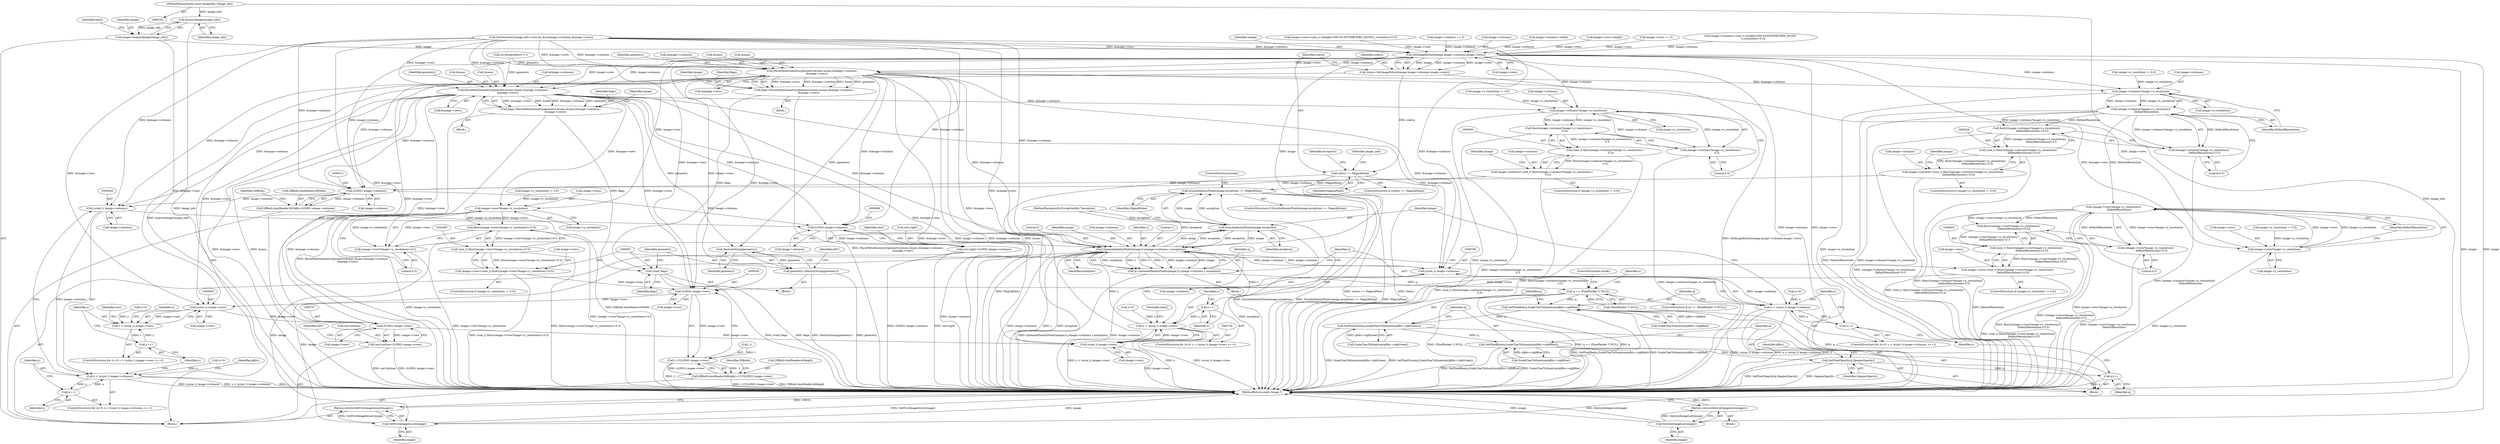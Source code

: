 digraph "0_ImageMagick_f6e9d0d9955e85bdd7540b251cd50d598dacc5e6_15@pointer" {
"1000123" [label="(Call,AcquireImage(image_info))"];
"1000104" [label="(MethodParameterIn,const ImageInfo *image_info)"];
"1000121" [label="(Call,image=AcquireImage(image_info))"];
"1000283" [label="(Call,SetImageExtent(image,image->columns,image->rows))"];
"1000281" [label="(Call,status=SetImageExtent(image,image->columns,image->rows))"];
"1000292" [label="(Call,status == MagickFalse)"];
"1000791" [label="(Call,SyncAuthenticPixels(image,exception) == MagickFalse)"];
"1000303" [label="(Call,DestroyImageList(image))"];
"1000302" [label="(Return,return(DestroyImageList(image));)"];
"1000338" [label="(Call,ParseMetaGeometry(geometry,&sans,&sans,&image->columns,\n            &image->rows))"];
"1000336" [label="(Call,flags=ParseMetaGeometry(geometry,&sans,&sans,&image->columns,\n            &image->rows))"];
"1000466" [label="(Call,(void) flags)"];
"1000366" [label="(Call,image->columns*image->x_resolution)"];
"1000364" [label="(Call,floor((image->columns*image->x_resolution)+\n              0.5))"];
"1000362" [label="(Call,(size_t) floor((image->columns*image->x_resolution)+\n              0.5))"];
"1000358" [label="(Call,image->columns=(size_t) floor((image->columns*image->x_resolution)+\n              0.5))"];
"1000511" [label="(Call,(LONG) image->columns)"];
"1000505" [label="(Call,DIBinfo.bmiHeader.biWidth=(LONG) image->columns)"];
"1000643" [label="(Call,(ssize_t) image->columns)"];
"1000641" [label="(Call,x < (ssize_t) image->columns)"];
"1000648" [label="(Call,x++)"];
"1000697" [label="(Call,(LONG) image->columns)"];
"1000693" [label="(Call,rect.right=(LONG) image->columns)"];
"1000735" [label="(Call,QueueAuthenticPixels(image,0,y,image->columns,1,exception))"];
"1000730" [label="(Call,y++)"];
"1000723" [label="(Call,y < (ssize_t) image->rows)"];
"1000733" [label="(Call,q=QueueAuthenticPixels(image,0,y,image->columns,1,exception))"];
"1000745" [label="(Call,q == (PixelPacket *) NULL)"];
"1000765" [label="(Call,SetPixelRed(q,ScaleCharToQuantum(pBits->rgbRed)))"];
"1000771" [label="(Call,SetPixelGreen(q,ScaleCharToQuantum(pBits->rgbGreen)))"];
"1000777" [label="(Call,SetPixelBlue(q,ScaleCharToQuantum(pBits->rgbBlue)))"];
"1000783" [label="(Call,SetPixelOpacity(q,OpaqueOpacity))"];
"1000788" [label="(Call,q++)"];
"1000757" [label="(Call,(ssize_t) image->columns)"];
"1000755" [label="(Call,x < (ssize_t) image->columns)"];
"1000762" [label="(Call,x++)"];
"1000792" [label="(Call,SyncAuthenticPixels(image,exception))"];
"1000807" [label="(Call,GetFirstImageInList(image))"];
"1000806" [label="(Return,return(GetFirstImageInList(image));)"];
"1000365" [label="(Call,(image->columns*image->x_resolution)+\n              0.5)"];
"1000388" [label="(Call,image->rows*image->y_resolution)"];
"1000386" [label="(Call,floor((image->rows*image->y_resolution)+0.5))"];
"1000384" [label="(Call,(size_t) floor((image->rows*image->y_resolution)+0.5))"];
"1000380" [label="(Call,image->rows=(size_t) floor((image->rows*image->y_resolution)+0.5))"];
"1000525" [label="(Call,(LONG) image->rows)"];
"1000522" [label="(Call,(-1)*(LONG) image->rows)"];
"1000516" [label="(Call,DIBinfo.bmiHeader.biHeight=(-1)*(LONG) image->rows)"];
"1000629" [label="(Call,(ssize_t) image->rows)"];
"1000627" [label="(Call,y < (ssize_t) image->rows)"];
"1000634" [label="(Call,y++)"];
"1000706" [label="(Call,(LONG) image->rows)"];
"1000702" [label="(Call,rect.bottom=(LONG) image->rows)"];
"1000725" [label="(Call,(ssize_t) image->rows)"];
"1000387" [label="(Call,(image->rows*image->y_resolution)+0.5)"];
"1000471" [label="(Call,DestroyString(geometry))"];
"1000469" [label="(Call,geometry=DestroyString(geometry))"];
"1000404" [label="(Call,ParseMetaGeometry(geometry,&sans,&sans,&image->columns,\n            &image->rows))"];
"1000402" [label="(Call,flags=ParseMetaGeometry(geometry,&sans,&sans,&image->columns,\n            &image->rows))"];
"1000433" [label="(Call,image->columns*image->x_resolution)"];
"1000432" [label="(Call,(image->columns*image->x_resolution)/\n              DefaultResolution)"];
"1000430" [label="(Call,floor(((image->columns*image->x_resolution)/\n              DefaultResolution)+0.5))"];
"1000428" [label="(Call,(size_t) floor(((image->columns*image->x_resolution)/\n              DefaultResolution)+0.5))"];
"1000424" [label="(Call,image->columns=(size_t) floor(((image->columns*image->x_resolution)/\n              DefaultResolution)+0.5))"];
"1000431" [label="(Call,((image->columns*image->x_resolution)/\n              DefaultResolution)+0.5)"];
"1000456" [label="(Call,(image->rows*image->y_resolution)/\n              DefaultResolution)"];
"1000454" [label="(Call,floor(((image->rows*image->y_resolution)/\n              DefaultResolution)+0.5))"];
"1000452" [label="(Call,(size_t) floor(((image->rows*image->y_resolution)/\n              DefaultResolution)+0.5))"];
"1000448" [label="(Call,image->rows=(size_t) floor(((image->rows*image->y_resolution)/\n              DefaultResolution)+0.5))"];
"1000455" [label="(Call,((image->rows*image->y_resolution)/\n              DefaultResolution)+0.5)"];
"1000457" [label="(Call,image->rows*image->y_resolution)"];
"1000643" [label="(Call,(ssize_t) image->columns)"];
"1000764" [label="(Block,)"];
"1000808" [label="(Identifier,image)"];
"1000750" [label="(ControlStructure,break;)"];
"1000355" [label="(Identifier,image)"];
"1000762" [label="(Call,x++)"];
"1000809" [label="(MethodReturn,static Image *)"];
"1000763" [label="(Identifier,x)"];
"1000222" [label="(Call,image->columns=(size_t) ((width/1000.0/CENTIMETERS_INCH)*\n        x_resolution+0.5))"];
"1000452" [label="(Call,(size_t) floor(((image->rows*image->y_resolution)/\n              DefaultResolution)+0.5))"];
"1000284" [label="(Identifier,image)"];
"1000756" [label="(Identifier,x)"];
"1000629" [label="(Call,(ssize_t) image->rows)"];
"1000723" [label="(Call,y < (ssize_t) image->rows)"];
"1000432" [label="(Call,(image->columns*image->x_resolution)/\n              DefaultResolution)"];
"1000734" [label="(Identifier,q)"];
"1000207" [label="(Call,image->rows=(size_t) ((height/1000.0/CENTIMETERS_INCH)*y_resolution+0.5))"];
"1000442" [label="(ControlStructure,if (image->y_resolution != 0.0))"];
"1000348" [label="(Call,&image->rows)"];
"1000404" [label="(Call,ParseMetaGeometry(geometry,&sans,&sans,&image->columns,\n            &image->rows))"];
"1000344" [label="(Call,&image->columns)"];
"1000283" [label="(Call,SetImageExtent(image,image->columns,image->rows))"];
"1000433" [label="(Call,image->columns*image->x_resolution)"];
"1000645" [label="(Call,image->columns)"];
"1000522" [label="(Call,(-1)*(LONG) image->rows)"];
"1000767" [label="(Call,ScaleCharToQuantum(pBits->rgbRed))"];
"1000794" [label="(Identifier,exception)"];
"1000787" [label="(Identifier,pBits)"];
"1000641" [label="(Call,x < (ssize_t) image->columns)"];
"1000516" [label="(Call,DIBinfo.bmiHeader.biHeight=(-1)*(LONG) image->rows)"];
"1000771" [label="(Call,SetPixelGreen(q,ScaleCharToQuantum(pBits->rgbGreen)))"];
"1000455" [label="(Call,((image->rows*image->y_resolution)/\n              DefaultResolution)+0.5)"];
"1000123" [label="(Call,AcquireImage(image_info))"];
"1000410" [label="(Call,&image->columns)"];
"1000370" [label="(Call,image->x_resolution)"];
"1000472" [label="(Identifier,geometry)"];
"1000777" [label="(Call,SetPixelBlue(q,ScaleCharToQuantum(pBits->rgbBlue)))"];
"1000337" [label="(Identifier,flags)"];
"1000628" [label="(Identifier,y)"];
"1000730" [label="(Call,y++)"];
"1000124" [label="(Identifier,image_info)"];
"1000743" [label="(Identifier,exception)"];
"1000424" [label="(Call,image->columns=(size_t) floor(((image->columns*image->x_resolution)/\n              DefaultResolution)+0.5))"];
"1000759" [label="(Call,image->columns)"];
"1000146" [label="(Call,image->columns == 0)"];
"1000381" [label="(Call,image->rows)"];
"1000292" [label="(Call,status == MagickFalse)"];
"1000377" [label="(Identifier,image)"];
"1000445" [label="(Identifier,image)"];
"1000465" [label="(Literal,0.5)"];
"1000505" [label="(Call,DIBinfo.bmiHeader.biWidth=(LONG) image->columns)"];
"1000773" [label="(Call,ScaleCharToQuantum(pBits->rgbGreen))"];
"1000403" [label="(Identifier,flags)"];
"1000755" [label="(Call,x < (ssize_t) image->columns)"];
"1000474" [label="(Identifier,hDC)"];
"1000753" [label="(Identifier,x)"];
"1000635" [label="(Identifier,y)"];
"1000303" [label="(Call,DestroyImageList(image))"];
"1000757" [label="(Call,(ssize_t) image->columns)"];
"1000712" [label="(Identifier,hDC)"];
"1000642" [label="(Identifier,x)"];
"1000649" [label="(Identifier,x)"];
"1000790" [label="(ControlStructure,if (SyncAuthenticPixels(image,exception) == MagickFalse))"];
"1000313" [label="(Block,)"];
"1000519" [label="(Identifier,DIBinfo)"];
"1000638" [label="(Call,x=0)"];
"1000703" [label="(Call,rect.bottom)"];
"1000466" [label="(Call,(void) flags)"];
"1000434" [label="(Call,image->columns)"];
"1000766" [label="(Identifier,q)"];
"1000470" [label="(Identifier,geometry)"];
"1000419" [label="(Call,image->x_resolution != 0.0)"];
"1000335" [label="(Block,)"];
"1000352" [label="(ControlStructure,if (image->x_resolution != 0.0))"];
"1000634" [label="(Call,y++)"];
"1000732" [label="(Block,)"];
"1000440" [label="(Identifier,DefaultResolution)"];
"1000737" [label="(Literal,0)"];
"1000788" [label="(Call,q++)"];
"1000358" [label="(Call,image->columns=(size_t) floor((image->columns*image->x_resolution)+\n              0.5))"];
"1000469" [label="(Call,geometry=DestroyString(geometry))"];
"1000406" [label="(Call,&sans)"];
"1000304" [label="(Identifier,image)"];
"1000533" [label="(Identifier,DIBinfo)"];
"1000302" [label="(Return,return(DestroyImageList(image));)"];
"1000308" [label="(Identifier,image_info)"];
"1000784" [label="(Identifier,q)"];
"1000430" [label="(Call,floor(((image->columns*image->x_resolution)/\n              DefaultResolution)+0.5))"];
"1000285" [label="(Call,image->columns)"];
"1000727" [label="(Call,image->rows)"];
"1000247" [label="(Call,image->columns=width)"];
"1000724" [label="(Identifier,y)"];
"1000291" [label="(ControlStructure,if (status == MagickFalse))"];
"1000367" [label="(Call,image->columns)"];
"1000708" [label="(Call,image->rows)"];
"1000793" [label="(Identifier,image)"];
"1000779" [label="(Call,ScaleCharToQuantum(pBits->rgbBlue))"];
"1000464" [label="(Identifier,DefaultResolution)"];
"1000106" [label="(Block,)"];
"1000392" [label="(Call,image->y_resolution)"];
"1000389" [label="(Call,image->rows)"];
"1000441" [label="(Literal,0.5)"];
"1000397" [label="(Block,)"];
"1000288" [label="(Call,image->rows)"];
"1000122" [label="(Identifier,image)"];
"1000380" [label="(Call,image->rows=(size_t) floor((image->rows*image->y_resolution)+0.5))"];
"1000395" [label="(Literal,0.5)"];
"1000736" [label="(Identifier,image)"];
"1000739" [label="(Call,image->columns)"];
"1000414" [label="(Call,&image->rows)"];
"1000126" [label="(Identifier,hemf)"];
"1000693" [label="(Call,rect.right=(LONG) image->columns)"];
"1000375" [label="(Call,image->y_resolution != 0.0)"];
"1000457" [label="(Call,image->rows*image->y_resolution)"];
"1000458" [label="(Call,image->rows)"];
"1000456" [label="(Call,(image->rows*image->y_resolution)/\n              DefaultResolution)"];
"1000751" [label="(ControlStructure,for (x=0; x < (ssize_t) image->columns; x++))"];
"1000364" [label="(Call,floor((image->columns*image->x_resolution)+\n              0.5))"];
"1000745" [label="(Call,q == (PixelPacket *) NULL)"];
"1000418" [label="(ControlStructure,if (image->x_resolution != 0.0))"];
"1000731" [label="(Identifier,y)"];
"1000362" [label="(Call,(size_t) floor((image->columns*image->x_resolution)+\n              0.5))"];
"1000366" [label="(Call,image->columns*image->x_resolution)"];
"1000704" [label="(Identifier,rect)"];
"1000785" [label="(Identifier,OpaqueOpacity)"];
"1000326" [label="(Call,strchr(geometry,'>'))"];
"1000719" [label="(ControlStructure,for (y=0; y < (ssize_t) image->rows; y++))"];
"1000339" [label="(Identifier,geometry)"];
"1000454" [label="(Call,floor(((image->rows*image->y_resolution)/\n              DefaultResolution)+0.5))"];
"1000523" [label="(Call,-1)"];
"1000631" [label="(Call,image->rows)"];
"1000511" [label="(Call,(LONG) image->columns)"];
"1000121" [label="(Call,image=AcquireImage(image_info))"];
"1000778" [label="(Identifier,q)"];
"1000789" [label="(Identifier,q)"];
"1000295" [label="(Block,)"];
"1000623" [label="(ControlStructure,for (y=0; y < (ssize_t) image->rows; y++))"];
"1000265" [label="(Call,GetGeometry(image_info->size,&x,&y,&image->columns,&image->rows))"];
"1000384" [label="(Call,(size_t) floor((image->rows*image->y_resolution)+0.5))"];
"1000431" [label="(Call,((image->columns*image->x_resolution)/\n              DefaultResolution)+0.5)"];
"1000733" [label="(Call,q=QueueAuthenticPixels(image,0,y,image->columns,1,exception))"];
"1000725" [label="(Call,(ssize_t) image->rows)"];
"1000807" [label="(Call,GetFirstImageInList(image))"];
"1000697" [label="(Call,(LONG) image->columns)"];
"1000627" [label="(Call,y < (ssize_t) image->rows)"];
"1000639" [label="(Identifier,x)"];
"1000297" [label="(Identifier,exception)"];
"1000706" [label="(Call,(LONG) image->rows)"];
"1000653" [label="(Identifier,pBits)"];
"1000637" [label="(ControlStructure,for (x=0; x < (ssize_t) image->columns; x++))"];
"1000746" [label="(Identifier,q)"];
"1000281" [label="(Call,status=SetImageExtent(image,image->columns,image->rows))"];
"1000428" [label="(Call,(size_t) floor(((image->columns*image->x_resolution)/\n              DefaultResolution)+0.5))"];
"1000772" [label="(Identifier,q)"];
"1000648" [label="(Call,x++)"];
"1000373" [label="(Literal,0.5)"];
"1000798" [label="(Identifier,hemf)"];
"1000525" [label="(Call,(LONG) image->rows)"];
"1000747" [label="(Call,(PixelPacket *) NULL)"];
"1000685" [label="(Identifier,rect)"];
"1000513" [label="(Call,image->columns)"];
"1000388" [label="(Call,image->rows*image->y_resolution)"];
"1000437" [label="(Call,image->x_resolution)"];
"1000293" [label="(Identifier,status)"];
"1000448" [label="(Call,image->rows=(size_t) floor(((image->rows*image->y_resolution)/\n              DefaultResolution)+0.5))"];
"1000735" [label="(Call,QueueAuthenticPixels(image,0,y,image->columns,1,exception))"];
"1000387" [label="(Call,(image->rows*image->y_resolution)+0.5)"];
"1000336" [label="(Call,flags=ParseMetaGeometry(geometry,&sans,&sans,&image->columns,\n            &image->rows))"];
"1000365" [label="(Call,(image->columns*image->x_resolution)+\n              0.5)"];
"1000527" [label="(Call,image->rows)"];
"1000795" [label="(Identifier,MagickFalse)"];
"1000252" [label="(Call,image->rows=height)"];
"1000471" [label="(Call,DestroyString(geometry))"];
"1000765" [label="(Call,SetPixelRed(q,ScaleCharToQuantum(pBits->rgbRed)))"];
"1000386" [label="(Call,floor((image->rows*image->y_resolution)+0.5))"];
"1000752" [label="(Call,x=0)"];
"1000517" [label="(Call,DIBinfo.bmiHeader.biHeight)"];
"1000408" [label="(Call,&sans)"];
"1000461" [label="(Call,image->y_resolution)"];
"1000796" [label="(ControlStructure,break;)"];
"1000294" [label="(Identifier,MagickFalse)"];
"1000338" [label="(Call,ParseMetaGeometry(geometry,&sans,&sans,&image->columns,\n            &image->rows))"];
"1000468" [label="(Identifier,flags)"];
"1000425" [label="(Call,image->columns)"];
"1000151" [label="(Call,image->rows == 0)"];
"1000342" [label="(Call,&sans)"];
"1000792" [label="(Call,SyncAuthenticPixels(image,exception))"];
"1000738" [label="(Identifier,y)"];
"1000374" [label="(ControlStructure,if (image->y_resolution != 0.0))"];
"1000506" [label="(Call,DIBinfo.bmiHeader.biWidth)"];
"1000742" [label="(Literal,1)"];
"1000449" [label="(Call,image->rows)"];
"1000340" [label="(Call,&sans)"];
"1000402" [label="(Call,flags=ParseMetaGeometry(geometry,&sans,&sans,&image->columns,\n            &image->rows))"];
"1000744" [label="(ControlStructure,if (q == (PixelPacket *) NULL))"];
"1000694" [label="(Call,rect.right)"];
"1000282" [label="(Identifier,status)"];
"1000105" [label="(MethodParameterIn,ExceptionInfo *exception)"];
"1000359" [label="(Call,image->columns)"];
"1000104" [label="(MethodParameterIn,const ImageInfo *image_info)"];
"1000791" [label="(Call,SyncAuthenticPixels(image,exception) == MagickFalse)"];
"1000353" [label="(Call,image->x_resolution != 0.0)"];
"1000783" [label="(Call,SetPixelOpacity(q,OpaqueOpacity))"];
"1000699" [label="(Call,image->columns)"];
"1000421" [label="(Identifier,image)"];
"1000405" [label="(Identifier,geometry)"];
"1000806" [label="(Return,return(GetFirstImageInList(image));)"];
"1000702" [label="(Call,rect.bottom=(LONG) image->rows)"];
"1000443" [label="(Call,image->y_resolution != 0.0)"];
"1000720" [label="(Call,y=0)"];
"1000624" [label="(Call,y=0)"];
"1000123" -> "1000121"  [label="AST: "];
"1000123" -> "1000124"  [label="CFG: "];
"1000124" -> "1000123"  [label="AST: "];
"1000121" -> "1000123"  [label="CFG: "];
"1000123" -> "1000809"  [label="DDG: image_info"];
"1000123" -> "1000121"  [label="DDG: image_info"];
"1000104" -> "1000123"  [label="DDG: image_info"];
"1000104" -> "1000103"  [label="AST: "];
"1000104" -> "1000809"  [label="DDG: image_info"];
"1000121" -> "1000106"  [label="AST: "];
"1000122" -> "1000121"  [label="AST: "];
"1000126" -> "1000121"  [label="CFG: "];
"1000121" -> "1000809"  [label="DDG: AcquireImage(image_info)"];
"1000121" -> "1000283"  [label="DDG: image"];
"1000283" -> "1000281"  [label="AST: "];
"1000283" -> "1000288"  [label="CFG: "];
"1000284" -> "1000283"  [label="AST: "];
"1000285" -> "1000283"  [label="AST: "];
"1000288" -> "1000283"  [label="AST: "];
"1000281" -> "1000283"  [label="CFG: "];
"1000283" -> "1000809"  [label="DDG: image->columns"];
"1000283" -> "1000809"  [label="DDG: image->rows"];
"1000283" -> "1000281"  [label="DDG: image"];
"1000283" -> "1000281"  [label="DDG: image->columns"];
"1000283" -> "1000281"  [label="DDG: image->rows"];
"1000247" -> "1000283"  [label="DDG: image->columns"];
"1000222" -> "1000283"  [label="DDG: image->columns"];
"1000265" -> "1000283"  [label="DDG: &image->columns"];
"1000265" -> "1000283"  [label="DDG: &image->rows"];
"1000146" -> "1000283"  [label="DDG: image->columns"];
"1000252" -> "1000283"  [label="DDG: image->rows"];
"1000151" -> "1000283"  [label="DDG: image->rows"];
"1000207" -> "1000283"  [label="DDG: image->rows"];
"1000283" -> "1000303"  [label="DDG: image"];
"1000283" -> "1000338"  [label="DDG: image->columns"];
"1000283" -> "1000338"  [label="DDG: image->rows"];
"1000283" -> "1000366"  [label="DDG: image->columns"];
"1000283" -> "1000388"  [label="DDG: image->rows"];
"1000283" -> "1000404"  [label="DDG: image->columns"];
"1000283" -> "1000404"  [label="DDG: image->rows"];
"1000283" -> "1000433"  [label="DDG: image->columns"];
"1000283" -> "1000457"  [label="DDG: image->rows"];
"1000283" -> "1000511"  [label="DDG: image->columns"];
"1000283" -> "1000525"  [label="DDG: image->rows"];
"1000283" -> "1000735"  [label="DDG: image"];
"1000283" -> "1000807"  [label="DDG: image"];
"1000281" -> "1000106"  [label="AST: "];
"1000282" -> "1000281"  [label="AST: "];
"1000293" -> "1000281"  [label="CFG: "];
"1000281" -> "1000809"  [label="DDG: SetImageExtent(image,image->columns,image->rows)"];
"1000281" -> "1000292"  [label="DDG: status"];
"1000292" -> "1000291"  [label="AST: "];
"1000292" -> "1000294"  [label="CFG: "];
"1000293" -> "1000292"  [label="AST: "];
"1000294" -> "1000292"  [label="AST: "];
"1000297" -> "1000292"  [label="CFG: "];
"1000308" -> "1000292"  [label="CFG: "];
"1000292" -> "1000809"  [label="DDG: status == MagickFalse"];
"1000292" -> "1000809"  [label="DDG: MagickFalse"];
"1000292" -> "1000809"  [label="DDG: status"];
"1000292" -> "1000791"  [label="DDG: MagickFalse"];
"1000791" -> "1000790"  [label="AST: "];
"1000791" -> "1000795"  [label="CFG: "];
"1000792" -> "1000791"  [label="AST: "];
"1000795" -> "1000791"  [label="AST: "];
"1000796" -> "1000791"  [label="CFG: "];
"1000731" -> "1000791"  [label="CFG: "];
"1000791" -> "1000809"  [label="DDG: SyncAuthenticPixels(image,exception)"];
"1000791" -> "1000809"  [label="DDG: SyncAuthenticPixels(image,exception) == MagickFalse"];
"1000791" -> "1000809"  [label="DDG: MagickFalse"];
"1000792" -> "1000791"  [label="DDG: image"];
"1000792" -> "1000791"  [label="DDG: exception"];
"1000303" -> "1000302"  [label="AST: "];
"1000303" -> "1000304"  [label="CFG: "];
"1000304" -> "1000303"  [label="AST: "];
"1000302" -> "1000303"  [label="CFG: "];
"1000303" -> "1000809"  [label="DDG: image"];
"1000303" -> "1000809"  [label="DDG: DestroyImageList(image)"];
"1000303" -> "1000302"  [label="DDG: DestroyImageList(image)"];
"1000302" -> "1000295"  [label="AST: "];
"1000809" -> "1000302"  [label="CFG: "];
"1000302" -> "1000809"  [label="DDG: <RET>"];
"1000338" -> "1000336"  [label="AST: "];
"1000338" -> "1000348"  [label="CFG: "];
"1000339" -> "1000338"  [label="AST: "];
"1000340" -> "1000338"  [label="AST: "];
"1000342" -> "1000338"  [label="AST: "];
"1000344" -> "1000338"  [label="AST: "];
"1000348" -> "1000338"  [label="AST: "];
"1000336" -> "1000338"  [label="CFG: "];
"1000338" -> "1000809"  [label="DDG: &image->columns"];
"1000338" -> "1000809"  [label="DDG: &image->rows"];
"1000338" -> "1000809"  [label="DDG: &sans"];
"1000338" -> "1000336"  [label="DDG: &image->rows"];
"1000338" -> "1000336"  [label="DDG: &sans"];
"1000338" -> "1000336"  [label="DDG: &image->columns"];
"1000338" -> "1000336"  [label="DDG: geometry"];
"1000326" -> "1000338"  [label="DDG: geometry"];
"1000265" -> "1000338"  [label="DDG: &image->columns"];
"1000265" -> "1000338"  [label="DDG: &image->rows"];
"1000338" -> "1000366"  [label="DDG: &image->columns"];
"1000338" -> "1000388"  [label="DDG: &image->rows"];
"1000338" -> "1000471"  [label="DDG: geometry"];
"1000338" -> "1000511"  [label="DDG: &image->columns"];
"1000338" -> "1000525"  [label="DDG: &image->rows"];
"1000338" -> "1000629"  [label="DDG: &image->rows"];
"1000338" -> "1000643"  [label="DDG: &image->columns"];
"1000338" -> "1000697"  [label="DDG: &image->columns"];
"1000338" -> "1000706"  [label="DDG: &image->rows"];
"1000338" -> "1000725"  [label="DDG: &image->rows"];
"1000338" -> "1000735"  [label="DDG: &image->columns"];
"1000338" -> "1000757"  [label="DDG: &image->columns"];
"1000336" -> "1000335"  [label="AST: "];
"1000337" -> "1000336"  [label="AST: "];
"1000355" -> "1000336"  [label="CFG: "];
"1000336" -> "1000809"  [label="DDG: ParseMetaGeometry(geometry,&sans,&sans,&image->columns,\n            &image->rows)"];
"1000336" -> "1000466"  [label="DDG: flags"];
"1000466" -> "1000313"  [label="AST: "];
"1000466" -> "1000468"  [label="CFG: "];
"1000467" -> "1000466"  [label="AST: "];
"1000468" -> "1000466"  [label="AST: "];
"1000470" -> "1000466"  [label="CFG: "];
"1000466" -> "1000809"  [label="DDG: flags"];
"1000466" -> "1000809"  [label="DDG: (void) flags"];
"1000402" -> "1000466"  [label="DDG: flags"];
"1000366" -> "1000365"  [label="AST: "];
"1000366" -> "1000370"  [label="CFG: "];
"1000367" -> "1000366"  [label="AST: "];
"1000370" -> "1000366"  [label="AST: "];
"1000373" -> "1000366"  [label="CFG: "];
"1000366" -> "1000809"  [label="DDG: image->x_resolution"];
"1000366" -> "1000364"  [label="DDG: image->columns"];
"1000366" -> "1000364"  [label="DDG: image->x_resolution"];
"1000366" -> "1000365"  [label="DDG: image->columns"];
"1000366" -> "1000365"  [label="DDG: image->x_resolution"];
"1000353" -> "1000366"  [label="DDG: image->x_resolution"];
"1000364" -> "1000362"  [label="AST: "];
"1000364" -> "1000365"  [label="CFG: "];
"1000365" -> "1000364"  [label="AST: "];
"1000362" -> "1000364"  [label="CFG: "];
"1000364" -> "1000809"  [label="DDG: (image->columns*image->x_resolution)+\n              0.5"];
"1000364" -> "1000362"  [label="DDG: (image->columns*image->x_resolution)+\n              0.5"];
"1000362" -> "1000358"  [label="AST: "];
"1000363" -> "1000362"  [label="AST: "];
"1000358" -> "1000362"  [label="CFG: "];
"1000362" -> "1000809"  [label="DDG: floor((image->columns*image->x_resolution)+\n              0.5)"];
"1000362" -> "1000358"  [label="DDG: floor((image->columns*image->x_resolution)+\n              0.5)"];
"1000358" -> "1000352"  [label="AST: "];
"1000359" -> "1000358"  [label="AST: "];
"1000377" -> "1000358"  [label="CFG: "];
"1000358" -> "1000809"  [label="DDG: (size_t) floor((image->columns*image->x_resolution)+\n              0.5)"];
"1000358" -> "1000511"  [label="DDG: image->columns"];
"1000511" -> "1000505"  [label="AST: "];
"1000511" -> "1000513"  [label="CFG: "];
"1000512" -> "1000511"  [label="AST: "];
"1000513" -> "1000511"  [label="AST: "];
"1000505" -> "1000511"  [label="CFG: "];
"1000511" -> "1000505"  [label="DDG: image->columns"];
"1000424" -> "1000511"  [label="DDG: image->columns"];
"1000404" -> "1000511"  [label="DDG: &image->columns"];
"1000265" -> "1000511"  [label="DDG: &image->columns"];
"1000511" -> "1000643"  [label="DDG: image->columns"];
"1000511" -> "1000697"  [label="DDG: image->columns"];
"1000505" -> "1000106"  [label="AST: "];
"1000506" -> "1000505"  [label="AST: "];
"1000519" -> "1000505"  [label="CFG: "];
"1000505" -> "1000809"  [label="DDG: DIBinfo.bmiHeader.biWidth"];
"1000643" -> "1000641"  [label="AST: "];
"1000643" -> "1000645"  [label="CFG: "];
"1000644" -> "1000643"  [label="AST: "];
"1000645" -> "1000643"  [label="AST: "];
"1000641" -> "1000643"  [label="CFG: "];
"1000643" -> "1000641"  [label="DDG: image->columns"];
"1000404" -> "1000643"  [label="DDG: &image->columns"];
"1000265" -> "1000643"  [label="DDG: &image->columns"];
"1000643" -> "1000697"  [label="DDG: image->columns"];
"1000641" -> "1000637"  [label="AST: "];
"1000642" -> "1000641"  [label="AST: "];
"1000653" -> "1000641"  [label="CFG: "];
"1000635" -> "1000641"  [label="CFG: "];
"1000641" -> "1000809"  [label="DDG: (ssize_t) image->columns"];
"1000641" -> "1000809"  [label="DDG: x < (ssize_t) image->columns"];
"1000641" -> "1000809"  [label="DDG: x"];
"1000638" -> "1000641"  [label="DDG: x"];
"1000648" -> "1000641"  [label="DDG: x"];
"1000641" -> "1000648"  [label="DDG: x"];
"1000648" -> "1000637"  [label="AST: "];
"1000648" -> "1000649"  [label="CFG: "];
"1000649" -> "1000648"  [label="AST: "];
"1000642" -> "1000648"  [label="CFG: "];
"1000697" -> "1000693"  [label="AST: "];
"1000697" -> "1000699"  [label="CFG: "];
"1000698" -> "1000697"  [label="AST: "];
"1000699" -> "1000697"  [label="AST: "];
"1000693" -> "1000697"  [label="CFG: "];
"1000697" -> "1000809"  [label="DDG: image->columns"];
"1000697" -> "1000693"  [label="DDG: image->columns"];
"1000404" -> "1000697"  [label="DDG: &image->columns"];
"1000265" -> "1000697"  [label="DDG: &image->columns"];
"1000697" -> "1000735"  [label="DDG: image->columns"];
"1000693" -> "1000106"  [label="AST: "];
"1000694" -> "1000693"  [label="AST: "];
"1000704" -> "1000693"  [label="CFG: "];
"1000693" -> "1000809"  [label="DDG: (LONG) image->columns"];
"1000693" -> "1000809"  [label="DDG: rect.right"];
"1000735" -> "1000733"  [label="AST: "];
"1000735" -> "1000743"  [label="CFG: "];
"1000736" -> "1000735"  [label="AST: "];
"1000737" -> "1000735"  [label="AST: "];
"1000738" -> "1000735"  [label="AST: "];
"1000739" -> "1000735"  [label="AST: "];
"1000742" -> "1000735"  [label="AST: "];
"1000743" -> "1000735"  [label="AST: "];
"1000733" -> "1000735"  [label="CFG: "];
"1000735" -> "1000809"  [label="DDG: image->columns"];
"1000735" -> "1000809"  [label="DDG: y"];
"1000735" -> "1000809"  [label="DDG: exception"];
"1000735" -> "1000730"  [label="DDG: y"];
"1000735" -> "1000733"  [label="DDG: exception"];
"1000735" -> "1000733"  [label="DDG: y"];
"1000735" -> "1000733"  [label="DDG: 0"];
"1000735" -> "1000733"  [label="DDG: 1"];
"1000735" -> "1000733"  [label="DDG: image->columns"];
"1000735" -> "1000733"  [label="DDG: image"];
"1000792" -> "1000735"  [label="DDG: image"];
"1000792" -> "1000735"  [label="DDG: exception"];
"1000723" -> "1000735"  [label="DDG: y"];
"1000757" -> "1000735"  [label="DDG: image->columns"];
"1000404" -> "1000735"  [label="DDG: &image->columns"];
"1000265" -> "1000735"  [label="DDG: &image->columns"];
"1000105" -> "1000735"  [label="DDG: exception"];
"1000735" -> "1000757"  [label="DDG: image->columns"];
"1000735" -> "1000792"  [label="DDG: image"];
"1000735" -> "1000792"  [label="DDG: exception"];
"1000735" -> "1000807"  [label="DDG: image"];
"1000730" -> "1000719"  [label="AST: "];
"1000730" -> "1000731"  [label="CFG: "];
"1000731" -> "1000730"  [label="AST: "];
"1000724" -> "1000730"  [label="CFG: "];
"1000730" -> "1000723"  [label="DDG: y"];
"1000723" -> "1000719"  [label="AST: "];
"1000723" -> "1000725"  [label="CFG: "];
"1000724" -> "1000723"  [label="AST: "];
"1000725" -> "1000723"  [label="AST: "];
"1000734" -> "1000723"  [label="CFG: "];
"1000798" -> "1000723"  [label="CFG: "];
"1000723" -> "1000809"  [label="DDG: y"];
"1000723" -> "1000809"  [label="DDG: (ssize_t) image->rows"];
"1000723" -> "1000809"  [label="DDG: y < (ssize_t) image->rows"];
"1000720" -> "1000723"  [label="DDG: y"];
"1000725" -> "1000723"  [label="DDG: image->rows"];
"1000733" -> "1000732"  [label="AST: "];
"1000734" -> "1000733"  [label="AST: "];
"1000746" -> "1000733"  [label="CFG: "];
"1000733" -> "1000809"  [label="DDG: QueueAuthenticPixels(image,0,y,image->columns,1,exception)"];
"1000733" -> "1000745"  [label="DDG: q"];
"1000745" -> "1000744"  [label="AST: "];
"1000745" -> "1000747"  [label="CFG: "];
"1000746" -> "1000745"  [label="AST: "];
"1000747" -> "1000745"  [label="AST: "];
"1000750" -> "1000745"  [label="CFG: "];
"1000753" -> "1000745"  [label="CFG: "];
"1000745" -> "1000809"  [label="DDG: (PixelPacket *) NULL"];
"1000745" -> "1000809"  [label="DDG: q == (PixelPacket *) NULL"];
"1000745" -> "1000809"  [label="DDG: q"];
"1000747" -> "1000745"  [label="DDG: NULL"];
"1000745" -> "1000765"  [label="DDG: q"];
"1000765" -> "1000764"  [label="AST: "];
"1000765" -> "1000767"  [label="CFG: "];
"1000766" -> "1000765"  [label="AST: "];
"1000767" -> "1000765"  [label="AST: "];
"1000772" -> "1000765"  [label="CFG: "];
"1000765" -> "1000809"  [label="DDG: ScaleCharToQuantum(pBits->rgbRed)"];
"1000765" -> "1000809"  [label="DDG: SetPixelRed(q,ScaleCharToQuantum(pBits->rgbRed))"];
"1000788" -> "1000765"  [label="DDG: q"];
"1000767" -> "1000765"  [label="DDG: pBits->rgbRed"];
"1000765" -> "1000771"  [label="DDG: q"];
"1000771" -> "1000764"  [label="AST: "];
"1000771" -> "1000773"  [label="CFG: "];
"1000772" -> "1000771"  [label="AST: "];
"1000773" -> "1000771"  [label="AST: "];
"1000778" -> "1000771"  [label="CFG: "];
"1000771" -> "1000809"  [label="DDG: ScaleCharToQuantum(pBits->rgbGreen)"];
"1000771" -> "1000809"  [label="DDG: SetPixelGreen(q,ScaleCharToQuantum(pBits->rgbGreen))"];
"1000773" -> "1000771"  [label="DDG: pBits->rgbGreen"];
"1000771" -> "1000777"  [label="DDG: q"];
"1000777" -> "1000764"  [label="AST: "];
"1000777" -> "1000779"  [label="CFG: "];
"1000778" -> "1000777"  [label="AST: "];
"1000779" -> "1000777"  [label="AST: "];
"1000784" -> "1000777"  [label="CFG: "];
"1000777" -> "1000809"  [label="DDG: SetPixelBlue(q,ScaleCharToQuantum(pBits->rgbBlue))"];
"1000777" -> "1000809"  [label="DDG: ScaleCharToQuantum(pBits->rgbBlue)"];
"1000779" -> "1000777"  [label="DDG: pBits->rgbBlue"];
"1000777" -> "1000783"  [label="DDG: q"];
"1000783" -> "1000764"  [label="AST: "];
"1000783" -> "1000785"  [label="CFG: "];
"1000784" -> "1000783"  [label="AST: "];
"1000785" -> "1000783"  [label="AST: "];
"1000787" -> "1000783"  [label="CFG: "];
"1000783" -> "1000809"  [label="DDG: OpaqueOpacity"];
"1000783" -> "1000809"  [label="DDG: SetPixelOpacity(q,OpaqueOpacity)"];
"1000783" -> "1000788"  [label="DDG: q"];
"1000788" -> "1000764"  [label="AST: "];
"1000788" -> "1000789"  [label="CFG: "];
"1000789" -> "1000788"  [label="AST: "];
"1000763" -> "1000788"  [label="CFG: "];
"1000788" -> "1000809"  [label="DDG: q"];
"1000757" -> "1000755"  [label="AST: "];
"1000757" -> "1000759"  [label="CFG: "];
"1000758" -> "1000757"  [label="AST: "];
"1000759" -> "1000757"  [label="AST: "];
"1000755" -> "1000757"  [label="CFG: "];
"1000757" -> "1000809"  [label="DDG: image->columns"];
"1000757" -> "1000755"  [label="DDG: image->columns"];
"1000404" -> "1000757"  [label="DDG: &image->columns"];
"1000265" -> "1000757"  [label="DDG: &image->columns"];
"1000755" -> "1000751"  [label="AST: "];
"1000756" -> "1000755"  [label="AST: "];
"1000766" -> "1000755"  [label="CFG: "];
"1000793" -> "1000755"  [label="CFG: "];
"1000755" -> "1000809"  [label="DDG: (ssize_t) image->columns"];
"1000755" -> "1000809"  [label="DDG: x < (ssize_t) image->columns"];
"1000755" -> "1000809"  [label="DDG: x"];
"1000752" -> "1000755"  [label="DDG: x"];
"1000762" -> "1000755"  [label="DDG: x"];
"1000755" -> "1000762"  [label="DDG: x"];
"1000762" -> "1000751"  [label="AST: "];
"1000762" -> "1000763"  [label="CFG: "];
"1000763" -> "1000762"  [label="AST: "];
"1000756" -> "1000762"  [label="CFG: "];
"1000792" -> "1000794"  [label="CFG: "];
"1000793" -> "1000792"  [label="AST: "];
"1000794" -> "1000792"  [label="AST: "];
"1000795" -> "1000792"  [label="CFG: "];
"1000792" -> "1000809"  [label="DDG: exception"];
"1000105" -> "1000792"  [label="DDG: exception"];
"1000792" -> "1000807"  [label="DDG: image"];
"1000807" -> "1000806"  [label="AST: "];
"1000807" -> "1000808"  [label="CFG: "];
"1000808" -> "1000807"  [label="AST: "];
"1000806" -> "1000807"  [label="CFG: "];
"1000807" -> "1000809"  [label="DDG: GetFirstImageInList(image)"];
"1000807" -> "1000809"  [label="DDG: image"];
"1000807" -> "1000806"  [label="DDG: GetFirstImageInList(image)"];
"1000806" -> "1000106"  [label="AST: "];
"1000809" -> "1000806"  [label="CFG: "];
"1000806" -> "1000809"  [label="DDG: <RET>"];
"1000365" -> "1000373"  [label="CFG: "];
"1000373" -> "1000365"  [label="AST: "];
"1000365" -> "1000809"  [label="DDG: image->columns*image->x_resolution"];
"1000388" -> "1000387"  [label="AST: "];
"1000388" -> "1000392"  [label="CFG: "];
"1000389" -> "1000388"  [label="AST: "];
"1000392" -> "1000388"  [label="AST: "];
"1000395" -> "1000388"  [label="CFG: "];
"1000388" -> "1000809"  [label="DDG: image->y_resolution"];
"1000388" -> "1000386"  [label="DDG: image->rows"];
"1000388" -> "1000386"  [label="DDG: image->y_resolution"];
"1000388" -> "1000387"  [label="DDG: image->rows"];
"1000388" -> "1000387"  [label="DDG: image->y_resolution"];
"1000375" -> "1000388"  [label="DDG: image->y_resolution"];
"1000386" -> "1000384"  [label="AST: "];
"1000386" -> "1000387"  [label="CFG: "];
"1000387" -> "1000386"  [label="AST: "];
"1000384" -> "1000386"  [label="CFG: "];
"1000386" -> "1000809"  [label="DDG: (image->rows*image->y_resolution)+0.5"];
"1000386" -> "1000384"  [label="DDG: (image->rows*image->y_resolution)+0.5"];
"1000384" -> "1000380"  [label="AST: "];
"1000385" -> "1000384"  [label="AST: "];
"1000380" -> "1000384"  [label="CFG: "];
"1000384" -> "1000809"  [label="DDG: floor((image->rows*image->y_resolution)+0.5)"];
"1000384" -> "1000380"  [label="DDG: floor((image->rows*image->y_resolution)+0.5)"];
"1000380" -> "1000374"  [label="AST: "];
"1000381" -> "1000380"  [label="AST: "];
"1000467" -> "1000380"  [label="CFG: "];
"1000380" -> "1000809"  [label="DDG: (size_t) floor((image->rows*image->y_resolution)+0.5)"];
"1000380" -> "1000525"  [label="DDG: image->rows"];
"1000525" -> "1000522"  [label="AST: "];
"1000525" -> "1000527"  [label="CFG: "];
"1000526" -> "1000525"  [label="AST: "];
"1000527" -> "1000525"  [label="AST: "];
"1000522" -> "1000525"  [label="CFG: "];
"1000525" -> "1000522"  [label="DDG: image->rows"];
"1000448" -> "1000525"  [label="DDG: image->rows"];
"1000404" -> "1000525"  [label="DDG: &image->rows"];
"1000265" -> "1000525"  [label="DDG: &image->rows"];
"1000525" -> "1000629"  [label="DDG: image->rows"];
"1000522" -> "1000516"  [label="AST: "];
"1000523" -> "1000522"  [label="AST: "];
"1000516" -> "1000522"  [label="CFG: "];
"1000522" -> "1000809"  [label="DDG: -1"];
"1000522" -> "1000516"  [label="DDG: -1"];
"1000522" -> "1000516"  [label="DDG: (LONG) image->rows"];
"1000523" -> "1000522"  [label="DDG: 1"];
"1000516" -> "1000106"  [label="AST: "];
"1000517" -> "1000516"  [label="AST: "];
"1000533" -> "1000516"  [label="CFG: "];
"1000516" -> "1000809"  [label="DDG: (-1)*(LONG) image->rows"];
"1000516" -> "1000809"  [label="DDG: DIBinfo.bmiHeader.biHeight"];
"1000629" -> "1000627"  [label="AST: "];
"1000629" -> "1000631"  [label="CFG: "];
"1000630" -> "1000629"  [label="AST: "];
"1000631" -> "1000629"  [label="AST: "];
"1000627" -> "1000629"  [label="CFG: "];
"1000629" -> "1000627"  [label="DDG: image->rows"];
"1000265" -> "1000629"  [label="DDG: &image->rows"];
"1000404" -> "1000629"  [label="DDG: &image->rows"];
"1000629" -> "1000706"  [label="DDG: image->rows"];
"1000627" -> "1000623"  [label="AST: "];
"1000628" -> "1000627"  [label="AST: "];
"1000639" -> "1000627"  [label="CFG: "];
"1000685" -> "1000627"  [label="CFG: "];
"1000634" -> "1000627"  [label="DDG: y"];
"1000624" -> "1000627"  [label="DDG: y"];
"1000627" -> "1000634"  [label="DDG: y"];
"1000634" -> "1000623"  [label="AST: "];
"1000634" -> "1000635"  [label="CFG: "];
"1000635" -> "1000634"  [label="AST: "];
"1000628" -> "1000634"  [label="CFG: "];
"1000706" -> "1000702"  [label="AST: "];
"1000706" -> "1000708"  [label="CFG: "];
"1000707" -> "1000706"  [label="AST: "];
"1000708" -> "1000706"  [label="AST: "];
"1000702" -> "1000706"  [label="CFG: "];
"1000706" -> "1000702"  [label="DDG: image->rows"];
"1000265" -> "1000706"  [label="DDG: &image->rows"];
"1000404" -> "1000706"  [label="DDG: &image->rows"];
"1000706" -> "1000725"  [label="DDG: image->rows"];
"1000702" -> "1000106"  [label="AST: "];
"1000703" -> "1000702"  [label="AST: "];
"1000712" -> "1000702"  [label="CFG: "];
"1000702" -> "1000809"  [label="DDG: (LONG) image->rows"];
"1000702" -> "1000809"  [label="DDG: rect.bottom"];
"1000725" -> "1000727"  [label="CFG: "];
"1000726" -> "1000725"  [label="AST: "];
"1000727" -> "1000725"  [label="AST: "];
"1000725" -> "1000809"  [label="DDG: image->rows"];
"1000265" -> "1000725"  [label="DDG: &image->rows"];
"1000404" -> "1000725"  [label="DDG: &image->rows"];
"1000387" -> "1000395"  [label="CFG: "];
"1000395" -> "1000387"  [label="AST: "];
"1000387" -> "1000809"  [label="DDG: image->rows*image->y_resolution"];
"1000471" -> "1000469"  [label="AST: "];
"1000471" -> "1000472"  [label="CFG: "];
"1000472" -> "1000471"  [label="AST: "];
"1000469" -> "1000471"  [label="CFG: "];
"1000471" -> "1000469"  [label="DDG: geometry"];
"1000404" -> "1000471"  [label="DDG: geometry"];
"1000469" -> "1000313"  [label="AST: "];
"1000470" -> "1000469"  [label="AST: "];
"1000474" -> "1000469"  [label="CFG: "];
"1000469" -> "1000809"  [label="DDG: DestroyString(geometry)"];
"1000469" -> "1000809"  [label="DDG: geometry"];
"1000404" -> "1000402"  [label="AST: "];
"1000404" -> "1000414"  [label="CFG: "];
"1000405" -> "1000404"  [label="AST: "];
"1000406" -> "1000404"  [label="AST: "];
"1000408" -> "1000404"  [label="AST: "];
"1000410" -> "1000404"  [label="AST: "];
"1000414" -> "1000404"  [label="AST: "];
"1000402" -> "1000404"  [label="CFG: "];
"1000404" -> "1000809"  [label="DDG: &sans"];
"1000404" -> "1000809"  [label="DDG: &image->rows"];
"1000404" -> "1000809"  [label="DDG: &image->columns"];
"1000404" -> "1000402"  [label="DDG: &image->rows"];
"1000404" -> "1000402"  [label="DDG: &image->columns"];
"1000404" -> "1000402"  [label="DDG: &sans"];
"1000404" -> "1000402"  [label="DDG: geometry"];
"1000326" -> "1000404"  [label="DDG: geometry"];
"1000265" -> "1000404"  [label="DDG: &image->columns"];
"1000265" -> "1000404"  [label="DDG: &image->rows"];
"1000404" -> "1000433"  [label="DDG: &image->columns"];
"1000404" -> "1000457"  [label="DDG: &image->rows"];
"1000402" -> "1000397"  [label="AST: "];
"1000403" -> "1000402"  [label="AST: "];
"1000421" -> "1000402"  [label="CFG: "];
"1000402" -> "1000809"  [label="DDG: ParseMetaGeometry(geometry,&sans,&sans,&image->columns,\n            &image->rows)"];
"1000433" -> "1000432"  [label="AST: "];
"1000433" -> "1000437"  [label="CFG: "];
"1000434" -> "1000433"  [label="AST: "];
"1000437" -> "1000433"  [label="AST: "];
"1000440" -> "1000433"  [label="CFG: "];
"1000433" -> "1000809"  [label="DDG: image->x_resolution"];
"1000433" -> "1000432"  [label="DDG: image->columns"];
"1000433" -> "1000432"  [label="DDG: image->x_resolution"];
"1000419" -> "1000433"  [label="DDG: image->x_resolution"];
"1000432" -> "1000431"  [label="AST: "];
"1000432" -> "1000440"  [label="CFG: "];
"1000440" -> "1000432"  [label="AST: "];
"1000441" -> "1000432"  [label="CFG: "];
"1000432" -> "1000809"  [label="DDG: DefaultResolution"];
"1000432" -> "1000809"  [label="DDG: image->columns*image->x_resolution"];
"1000432" -> "1000430"  [label="DDG: image->columns*image->x_resolution"];
"1000432" -> "1000430"  [label="DDG: DefaultResolution"];
"1000432" -> "1000431"  [label="DDG: image->columns*image->x_resolution"];
"1000432" -> "1000431"  [label="DDG: DefaultResolution"];
"1000432" -> "1000456"  [label="DDG: DefaultResolution"];
"1000430" -> "1000428"  [label="AST: "];
"1000430" -> "1000431"  [label="CFG: "];
"1000431" -> "1000430"  [label="AST: "];
"1000428" -> "1000430"  [label="CFG: "];
"1000430" -> "1000809"  [label="DDG: ((image->columns*image->x_resolution)/\n              DefaultResolution)+0.5"];
"1000430" -> "1000428"  [label="DDG: ((image->columns*image->x_resolution)/\n              DefaultResolution)+0.5"];
"1000428" -> "1000424"  [label="AST: "];
"1000429" -> "1000428"  [label="AST: "];
"1000424" -> "1000428"  [label="CFG: "];
"1000428" -> "1000809"  [label="DDG: floor(((image->columns*image->x_resolution)/\n              DefaultResolution)+0.5)"];
"1000428" -> "1000424"  [label="DDG: floor(((image->columns*image->x_resolution)/\n              DefaultResolution)+0.5)"];
"1000424" -> "1000418"  [label="AST: "];
"1000425" -> "1000424"  [label="AST: "];
"1000445" -> "1000424"  [label="CFG: "];
"1000424" -> "1000809"  [label="DDG: (size_t) floor(((image->columns*image->x_resolution)/\n              DefaultResolution)+0.5)"];
"1000431" -> "1000441"  [label="CFG: "];
"1000441" -> "1000431"  [label="AST: "];
"1000431" -> "1000809"  [label="DDG: (image->columns*image->x_resolution)/\n              DefaultResolution"];
"1000456" -> "1000455"  [label="AST: "];
"1000456" -> "1000464"  [label="CFG: "];
"1000457" -> "1000456"  [label="AST: "];
"1000464" -> "1000456"  [label="AST: "];
"1000465" -> "1000456"  [label="CFG: "];
"1000456" -> "1000809"  [label="DDG: image->rows*image->y_resolution"];
"1000456" -> "1000809"  [label="DDG: DefaultResolution"];
"1000456" -> "1000454"  [label="DDG: image->rows*image->y_resolution"];
"1000456" -> "1000454"  [label="DDG: DefaultResolution"];
"1000456" -> "1000455"  [label="DDG: image->rows*image->y_resolution"];
"1000456" -> "1000455"  [label="DDG: DefaultResolution"];
"1000457" -> "1000456"  [label="DDG: image->rows"];
"1000457" -> "1000456"  [label="DDG: image->y_resolution"];
"1000454" -> "1000452"  [label="AST: "];
"1000454" -> "1000455"  [label="CFG: "];
"1000455" -> "1000454"  [label="AST: "];
"1000452" -> "1000454"  [label="CFG: "];
"1000454" -> "1000809"  [label="DDG: ((image->rows*image->y_resolution)/\n              DefaultResolution)+0.5"];
"1000454" -> "1000452"  [label="DDG: ((image->rows*image->y_resolution)/\n              DefaultResolution)+0.5"];
"1000452" -> "1000448"  [label="AST: "];
"1000453" -> "1000452"  [label="AST: "];
"1000448" -> "1000452"  [label="CFG: "];
"1000452" -> "1000809"  [label="DDG: floor(((image->rows*image->y_resolution)/\n              DefaultResolution)+0.5)"];
"1000452" -> "1000448"  [label="DDG: floor(((image->rows*image->y_resolution)/\n              DefaultResolution)+0.5)"];
"1000448" -> "1000442"  [label="AST: "];
"1000449" -> "1000448"  [label="AST: "];
"1000467" -> "1000448"  [label="CFG: "];
"1000448" -> "1000809"  [label="DDG: (size_t) floor(((image->rows*image->y_resolution)/\n              DefaultResolution)+0.5)"];
"1000455" -> "1000465"  [label="CFG: "];
"1000465" -> "1000455"  [label="AST: "];
"1000455" -> "1000809"  [label="DDG: (image->rows*image->y_resolution)/\n              DefaultResolution"];
"1000457" -> "1000461"  [label="CFG: "];
"1000458" -> "1000457"  [label="AST: "];
"1000461" -> "1000457"  [label="AST: "];
"1000464" -> "1000457"  [label="CFG: "];
"1000457" -> "1000809"  [label="DDG: image->y_resolution"];
"1000443" -> "1000457"  [label="DDG: image->y_resolution"];
}
